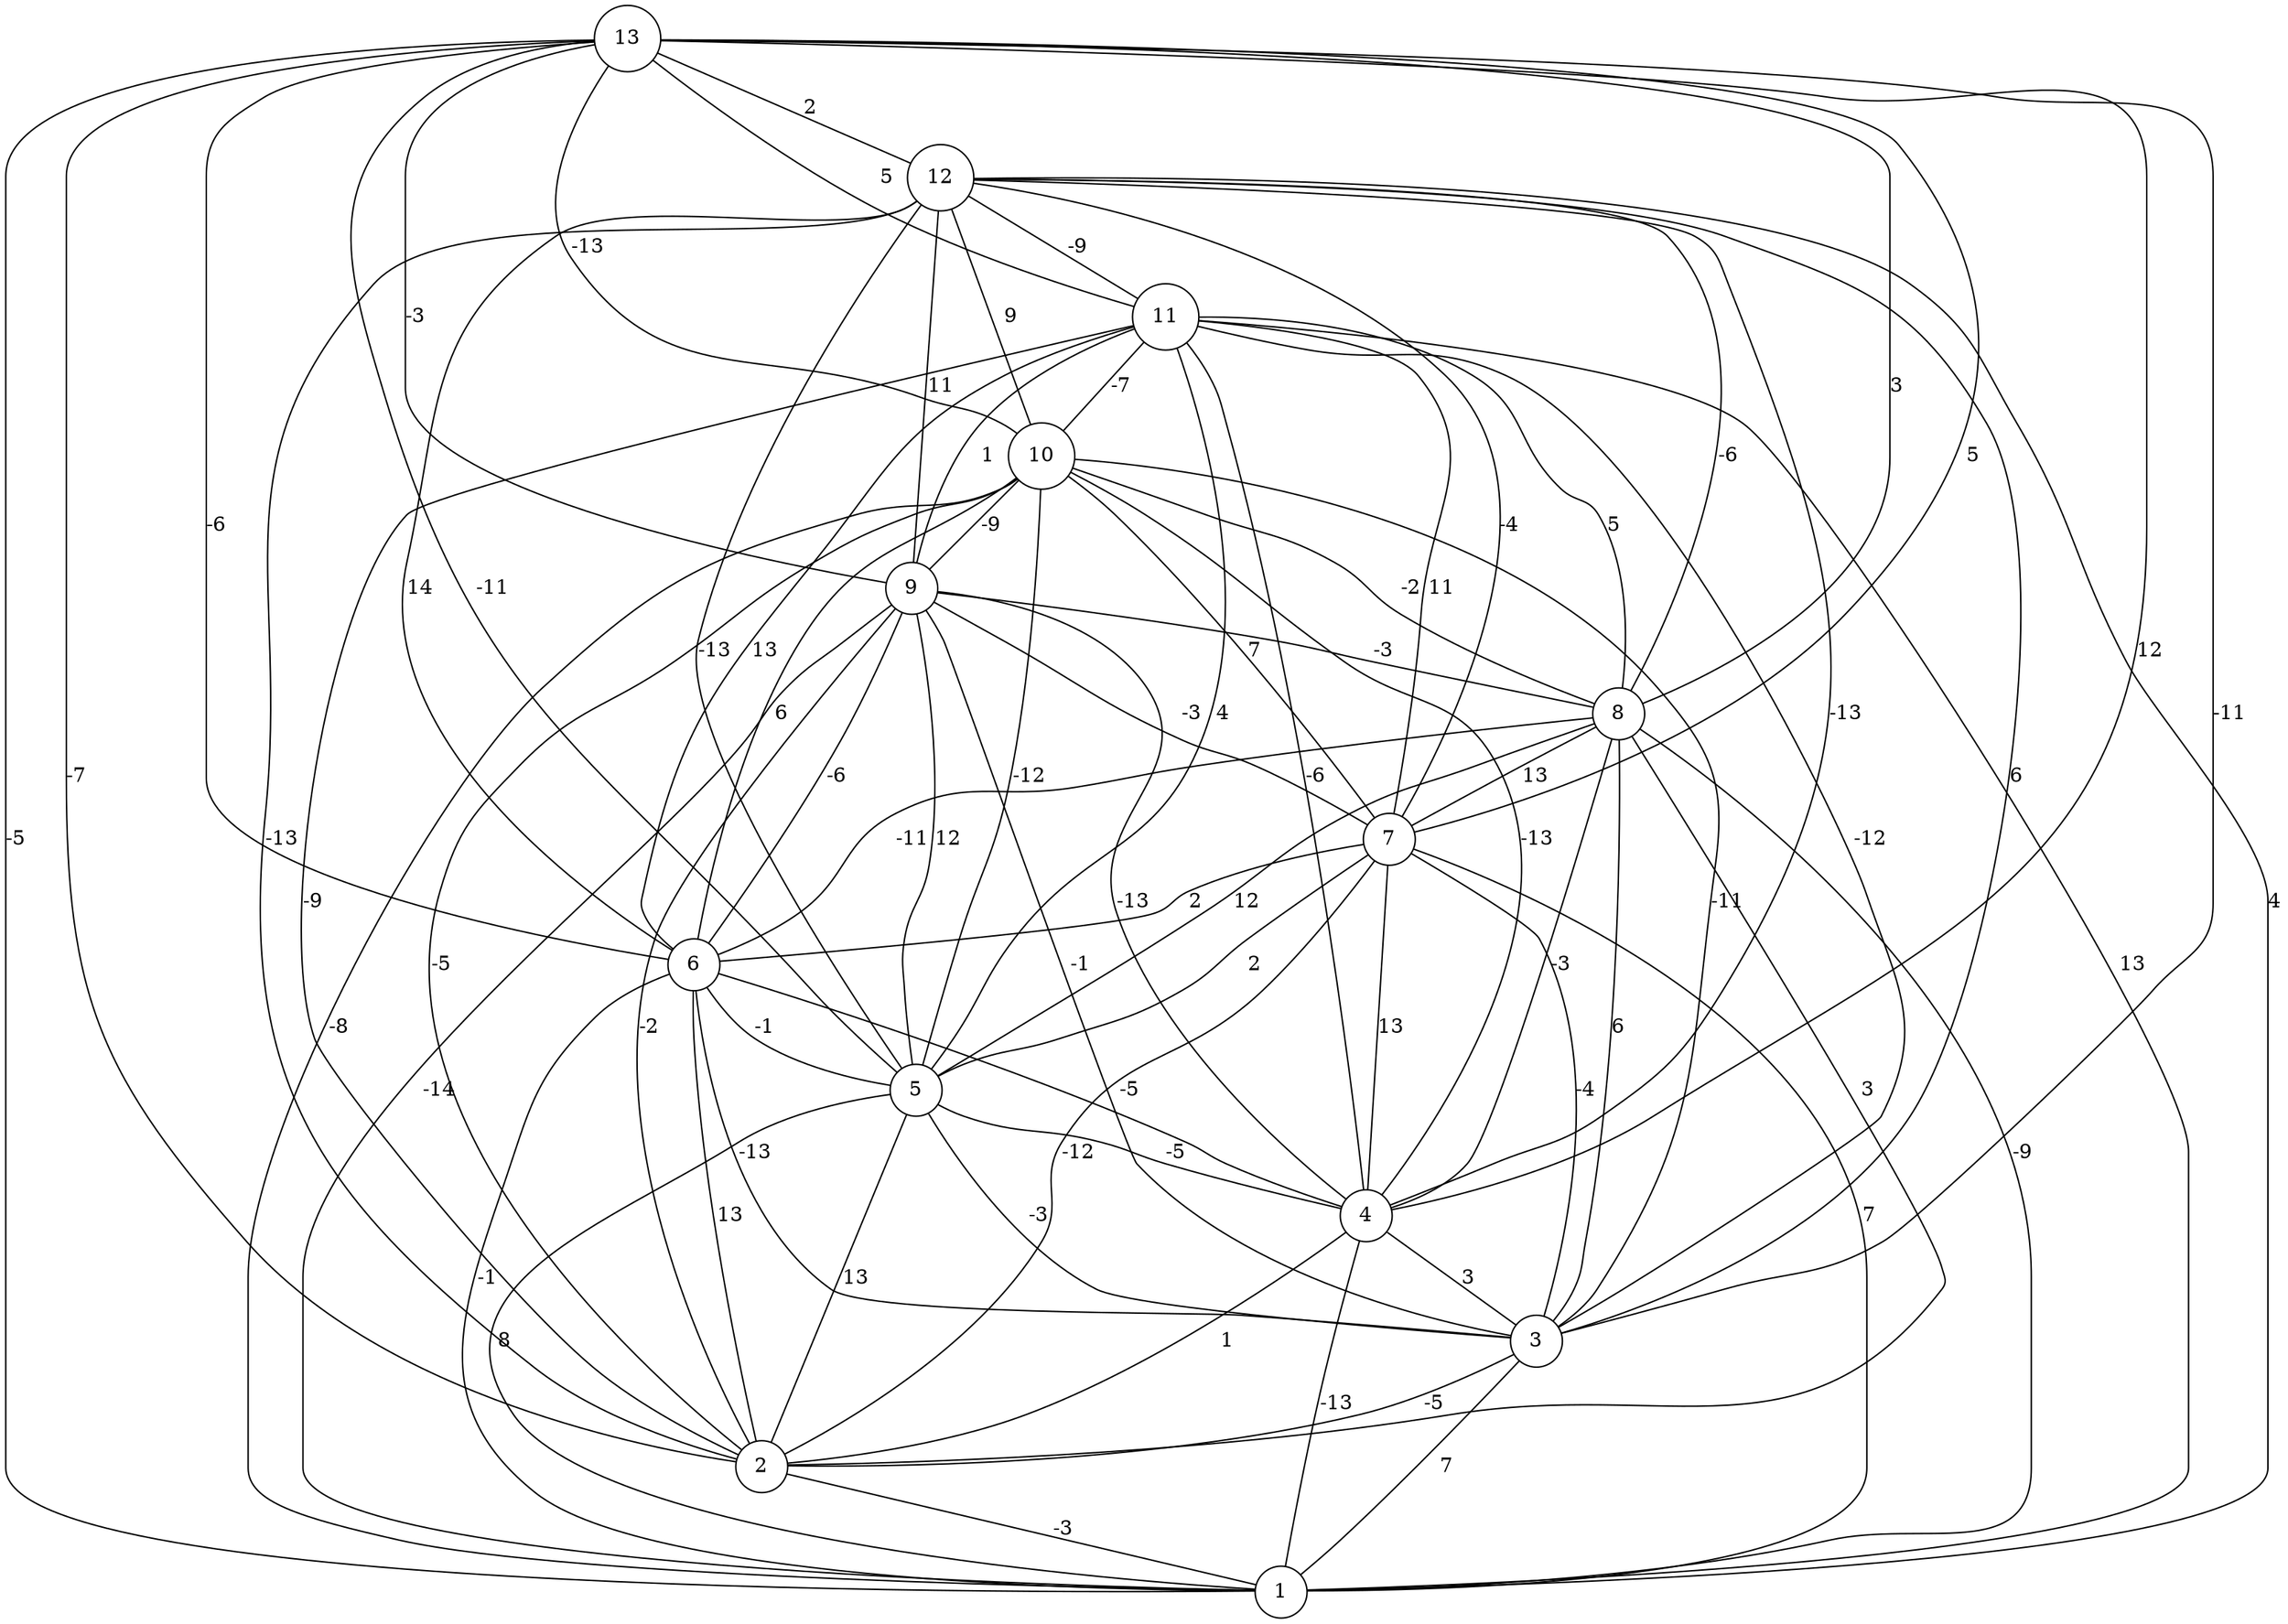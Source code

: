 graph { 
	 fontname="Helvetica,Arial,sans-serif" 
	 node [shape = circle]; 
	 13 -- 1 [label = "-5"];
	 13 -- 2 [label = "-7"];
	 13 -- 3 [label = "-11"];
	 13 -- 4 [label = "12"];
	 13 -- 5 [label = "-11"];
	 13 -- 6 [label = "-6"];
	 13 -- 7 [label = "5"];
	 13 -- 8 [label = "3"];
	 13 -- 9 [label = "-3"];
	 13 -- 10 [label = "-13"];
	 13 -- 11 [label = "5"];
	 13 -- 12 [label = "2"];
	 12 -- 1 [label = "4"];
	 12 -- 2 [label = "-13"];
	 12 -- 3 [label = "6"];
	 12 -- 4 [label = "-13"];
	 12 -- 5 [label = "-13"];
	 12 -- 6 [label = "14"];
	 12 -- 7 [label = "-4"];
	 12 -- 8 [label = "-6"];
	 12 -- 9 [label = "11"];
	 12 -- 10 [label = "9"];
	 12 -- 11 [label = "-9"];
	 11 -- 1 [label = "13"];
	 11 -- 2 [label = "-9"];
	 11 -- 3 [label = "-12"];
	 11 -- 4 [label = "-6"];
	 11 -- 5 [label = "4"];
	 11 -- 6 [label = "13"];
	 11 -- 7 [label = "11"];
	 11 -- 8 [label = "5"];
	 11 -- 9 [label = "1"];
	 11 -- 10 [label = "-7"];
	 10 -- 1 [label = "-8"];
	 10 -- 2 [label = "-5"];
	 10 -- 3 [label = "-11"];
	 10 -- 4 [label = "-13"];
	 10 -- 5 [label = "-12"];
	 10 -- 6 [label = "6"];
	 10 -- 7 [label = "7"];
	 10 -- 8 [label = "-2"];
	 10 -- 9 [label = "-9"];
	 9 -- 1 [label = "-14"];
	 9 -- 2 [label = "-2"];
	 9 -- 3 [label = "-1"];
	 9 -- 4 [label = "-13"];
	 9 -- 5 [label = "12"];
	 9 -- 6 [label = "-6"];
	 9 -- 7 [label = "-3"];
	 9 -- 8 [label = "-3"];
	 8 -- 1 [label = "-9"];
	 8 -- 2 [label = "3"];
	 8 -- 3 [label = "6"];
	 8 -- 4 [label = "-3"];
	 8 -- 5 [label = "12"];
	 8 -- 6 [label = "-11"];
	 8 -- 7 [label = "13"];
	 7 -- 1 [label = "7"];
	 7 -- 2 [label = "-12"];
	 7 -- 3 [label = "-4"];
	 7 -- 4 [label = "13"];
	 7 -- 5 [label = "2"];
	 7 -- 6 [label = "2"];
	 6 -- 1 [label = "-1"];
	 6 -- 2 [label = "13"];
	 6 -- 3 [label = "-13"];
	 6 -- 4 [label = "-5"];
	 6 -- 5 [label = "-1"];
	 5 -- 1 [label = "8"];
	 5 -- 2 [label = "13"];
	 5 -- 3 [label = "-3"];
	 5 -- 4 [label = "-5"];
	 4 -- 1 [label = "-13"];
	 4 -- 2 [label = "1"];
	 4 -- 3 [label = "3"];
	 3 -- 1 [label = "7"];
	 3 -- 2 [label = "-5"];
	 2 -- 1 [label = "-3"];
	 1;
	 2;
	 3;
	 4;
	 5;
	 6;
	 7;
	 8;
	 9;
	 10;
	 11;
	 12;
	 13;
}
